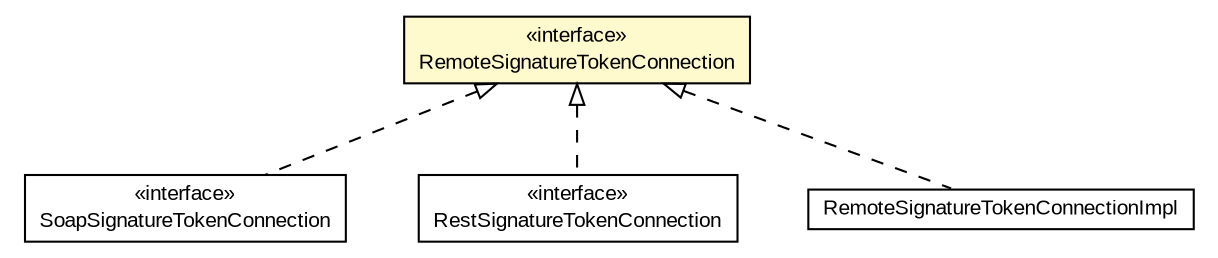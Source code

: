 #!/usr/local/bin/dot
#
# Class diagram 
# Generated by UMLGraph version R5_6-24-gf6e263 (http://www.umlgraph.org/)
#

digraph G {
	edge [fontname="arial",fontsize=10,labelfontname="arial",labelfontsize=10];
	node [fontname="arial",fontsize=10,shape=plaintext];
	nodesep=0.25;
	ranksep=0.5;
	// eu.europa.esig.dss.token.SoapSignatureTokenConnection
	c558560 [label=<<table title="eu.europa.esig.dss.token.SoapSignatureTokenConnection" border="0" cellborder="1" cellspacing="0" cellpadding="2" port="p" href="./SoapSignatureTokenConnection.html">
		<tr><td><table border="0" cellspacing="0" cellpadding="1">
<tr><td align="center" balign="center"> &#171;interface&#187; </td></tr>
<tr><td align="center" balign="center"> SoapSignatureTokenConnection </td></tr>
		</table></td></tr>
		</table>>, URL="./SoapSignatureTokenConnection.html", fontname="arial", fontcolor="black", fontsize=10.0];
	// eu.europa.esig.dss.token.RestSignatureTokenConnection
	c558562 [label=<<table title="eu.europa.esig.dss.token.RestSignatureTokenConnection" border="0" cellborder="1" cellspacing="0" cellpadding="2" port="p" href="./RestSignatureTokenConnection.html">
		<tr><td><table border="0" cellspacing="0" cellpadding="1">
<tr><td align="center" balign="center"> &#171;interface&#187; </td></tr>
<tr><td align="center" balign="center"> RestSignatureTokenConnection </td></tr>
		</table></td></tr>
		</table>>, URL="./RestSignatureTokenConnection.html", fontname="arial", fontcolor="black", fontsize=10.0];
	// eu.europa.esig.dss.token.RemoteSignatureTokenConnectionImpl
	c558563 [label=<<table title="eu.europa.esig.dss.token.RemoteSignatureTokenConnectionImpl" border="0" cellborder="1" cellspacing="0" cellpadding="2" port="p" href="./RemoteSignatureTokenConnectionImpl.html">
		<tr><td><table border="0" cellspacing="0" cellpadding="1">
<tr><td align="center" balign="center"> RemoteSignatureTokenConnectionImpl </td></tr>
		</table></td></tr>
		</table>>, URL="./RemoteSignatureTokenConnectionImpl.html", fontname="arial", fontcolor="black", fontsize=10.0];
	// eu.europa.esig.dss.token.RemoteSignatureTokenConnection
	c558572 [label=<<table title="eu.europa.esig.dss.token.RemoteSignatureTokenConnection" border="0" cellborder="1" cellspacing="0" cellpadding="2" port="p" bgcolor="lemonChiffon" href="./RemoteSignatureTokenConnection.html">
		<tr><td><table border="0" cellspacing="0" cellpadding="1">
<tr><td align="center" balign="center"> &#171;interface&#187; </td></tr>
<tr><td align="center" balign="center"> RemoteSignatureTokenConnection </td></tr>
		</table></td></tr>
		</table>>, URL="./RemoteSignatureTokenConnection.html", fontname="arial", fontcolor="black", fontsize=10.0];
	//eu.europa.esig.dss.token.SoapSignatureTokenConnection implements eu.europa.esig.dss.token.RemoteSignatureTokenConnection
	c558572:p -> c558560:p [dir=back,arrowtail=empty,style=dashed];
	//eu.europa.esig.dss.token.RestSignatureTokenConnection implements eu.europa.esig.dss.token.RemoteSignatureTokenConnection
	c558572:p -> c558562:p [dir=back,arrowtail=empty,style=dashed];
	//eu.europa.esig.dss.token.RemoteSignatureTokenConnectionImpl implements eu.europa.esig.dss.token.RemoteSignatureTokenConnection
	c558572:p -> c558563:p [dir=back,arrowtail=empty,style=dashed];
}


